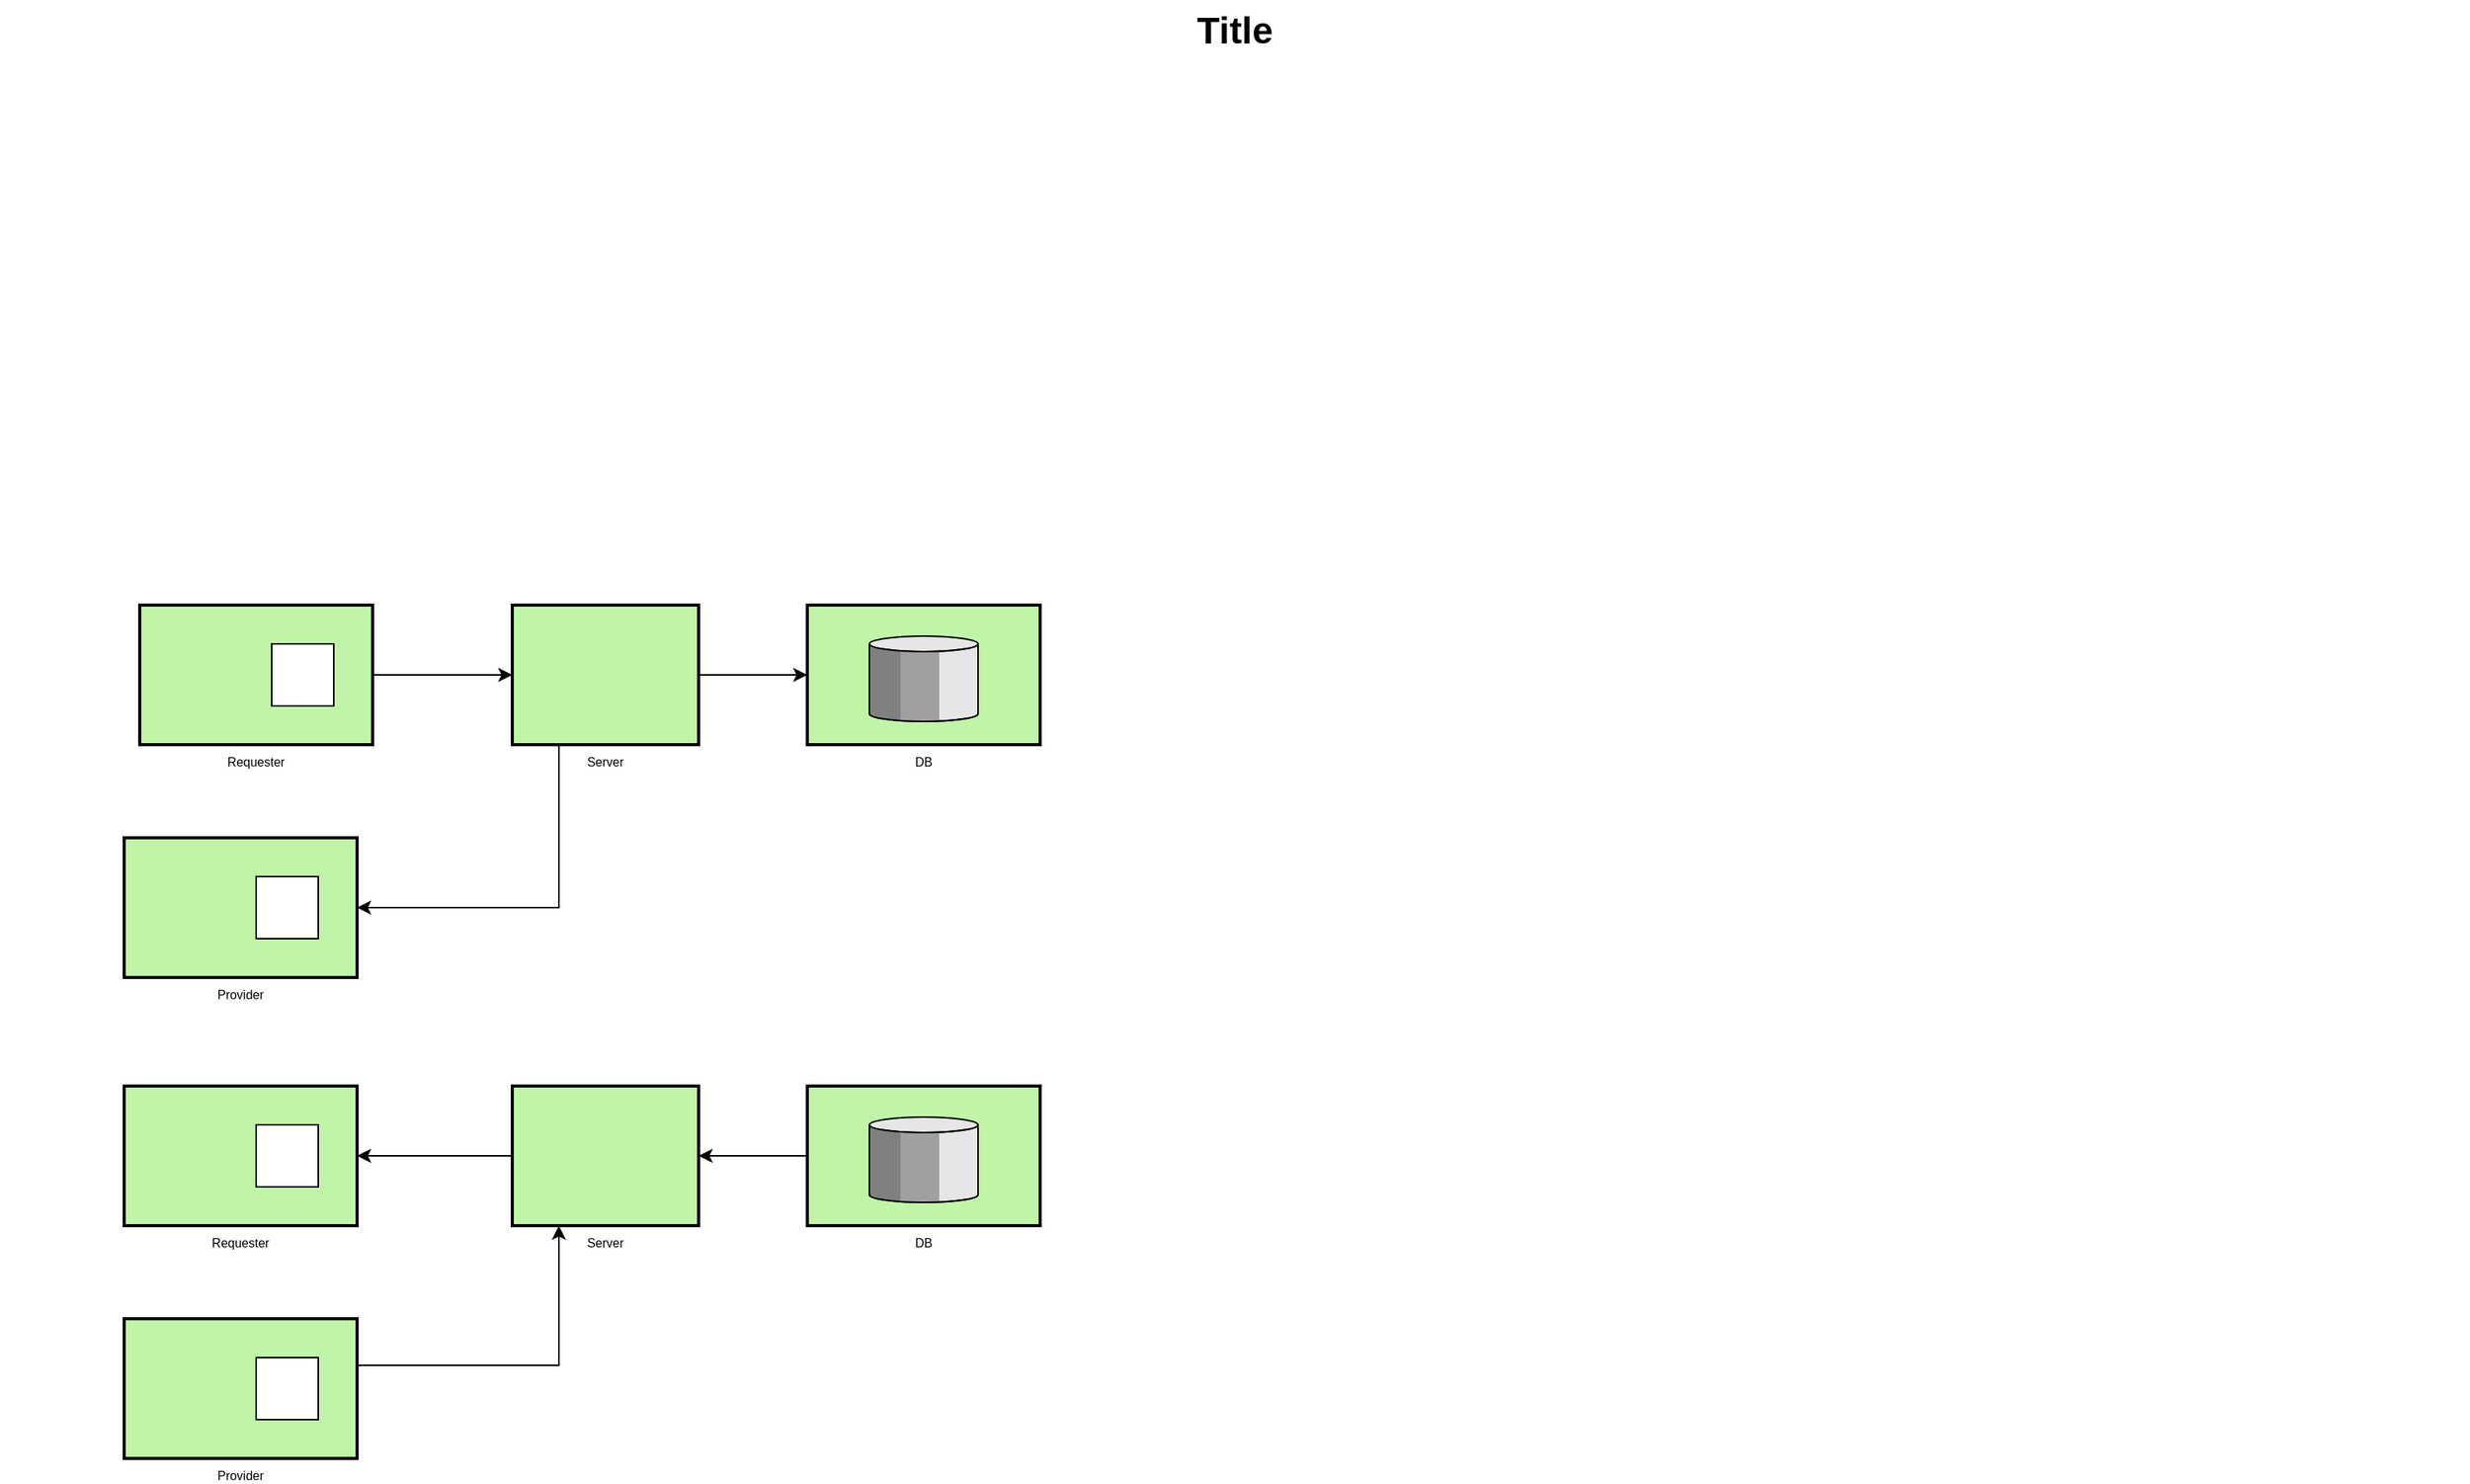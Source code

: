 <mxfile version="20.5.3" type="embed"><diagram name="General Flow" id="74b105a0-9070-1c63-61bc-23e55f88626e"><mxGraphModel dx="610" dy="528" grid="1" gridSize="10" guides="1" tooltips="1" connect="1" arrows="1" fold="1" page="1" pageScale="1.5" pageWidth="1169" pageHeight="826" background="none" math="0" shadow="0"><root><mxCell id="0" style=";html=1;"/><mxCell id="1" style=";html=1;" parent="0"/><mxCell id="10b056a9c633e61c-30" value="Title" style="text;strokeColor=none;fillColor=none;html=1;fontSize=24;fontStyle=1;verticalAlign=middle;align=center;" parent="1" vertex="1"><mxGeometry x="80" y="40" width="1590" height="40" as="geometry"/></mxCell><mxCell id="_7sG-E6vDP2OpQRu1kbX-9" style="edgeStyle=none;rounded=0;orthogonalLoop=1;jettySize=auto;html=1;entryX=0;entryY=0.5;entryDx=0;entryDy=0;" parent="1" source="_7sG-E6vDP2OpQRu1kbX-1" target="_7sG-E6vDP2OpQRu1kbX-6" edge="1"><mxGeometry relative="1" as="geometry"/></mxCell><mxCell id="_7sG-E6vDP2OpQRu1kbX-1" value="Requester" style="strokeWidth=2;dashed=0;align=center;fontSize=8;shape=rect;verticalLabelPosition=bottom;verticalAlign=top;fillColor=#c0f5a9;" parent="1" vertex="1"><mxGeometry x="170" y="430" width="150" height="90" as="geometry"/></mxCell><mxCell id="_7sG-E6vDP2OpQRu1kbX-2" value="" style="strokeWidth=1;dashed=0;align=center;fontSize=8;shape=rect;" parent="_7sG-E6vDP2OpQRu1kbX-1" vertex="1"><mxGeometry x="85" y="25" width="40" height="40" as="geometry"/></mxCell><mxCell id="_7sG-E6vDP2OpQRu1kbX-3" value="Provider" style="strokeWidth=2;dashed=0;align=center;fontSize=8;shape=rect;verticalLabelPosition=bottom;verticalAlign=top;fillColor=#c0f5a9;" parent="1" vertex="1"><mxGeometry x="160" y="580" width="150" height="90" as="geometry"/></mxCell><mxCell id="_7sG-E6vDP2OpQRu1kbX-4" value="" style="strokeWidth=1;dashed=0;align=center;fontSize=8;shape=rect;" parent="_7sG-E6vDP2OpQRu1kbX-3" vertex="1"><mxGeometry x="85" y="25" width="40" height="40" as="geometry"/></mxCell><mxCell id="_7sG-E6vDP2OpQRu1kbX-8" style="edgeStyle=none;rounded=0;orthogonalLoop=1;jettySize=auto;html=1;entryX=0;entryY=0.5;entryDx=0;entryDy=0;entryPerimeter=0;" parent="1" source="_7sG-E6vDP2OpQRu1kbX-6" target="_7sG-E6vDP2OpQRu1kbX-7" edge="1"><mxGeometry relative="1" as="geometry"/></mxCell><mxCell id="_7sG-E6vDP2OpQRu1kbX-11" style="edgeStyle=elbowEdgeStyle;rounded=0;orthogonalLoop=1;jettySize=auto;html=1;entryX=1;entryY=0.5;entryDx=0;entryDy=0;elbow=vertical;exitX=0.25;exitY=1;exitDx=0;exitDy=0;" parent="1" source="_7sG-E6vDP2OpQRu1kbX-6" target="_7sG-E6vDP2OpQRu1kbX-3" edge="1"><mxGeometry relative="1" as="geometry"><mxPoint x="450" y="530" as="sourcePoint"/><Array as="points"><mxPoint x="380" y="625"/></Array></mxGeometry></mxCell><mxCell id="_7sG-E6vDP2OpQRu1kbX-6" value="Server" style="strokeWidth=2;dashed=0;align=center;fontSize=8;shape=rect;fillColor=#c0f5a9;verticalLabelPosition=bottom;verticalAlign=top;" parent="1" vertex="1"><mxGeometry x="410" y="430" width="120" height="90" as="geometry"/></mxCell><mxCell id="_7sG-E6vDP2OpQRu1kbX-7" value="DB" style="strokeWidth=2;outlineConnect=0;dashed=0;align=center;fontSize=8;verticalLabelPosition=bottom;verticalAlign=top;shape=mxgraph.eip.message_store;fillColor=#c0f5a9" parent="1" vertex="1"><mxGeometry x="600" y="430" width="150" height="90" as="geometry"/></mxCell><mxCell id="_7sG-E6vDP2OpQRu1kbX-13" value="Requester" style="strokeWidth=2;dashed=0;align=center;fontSize=8;shape=rect;verticalLabelPosition=bottom;verticalAlign=top;fillColor=#c0f5a9;" parent="1" vertex="1"><mxGeometry x="160" y="740" width="150" height="90" as="geometry"/></mxCell><mxCell id="_7sG-E6vDP2OpQRu1kbX-14" value="" style="strokeWidth=1;dashed=0;align=center;fontSize=8;shape=rect;" parent="_7sG-E6vDP2OpQRu1kbX-13" vertex="1"><mxGeometry x="85" y="25" width="40" height="40" as="geometry"/></mxCell><mxCell id="_7sG-E6vDP2OpQRu1kbX-23" style="edgeStyle=elbowEdgeStyle;rounded=0;orthogonalLoop=1;jettySize=auto;elbow=vertical;html=1;entryX=0.25;entryY=1;entryDx=0;entryDy=0;" parent="1" source="_7sG-E6vDP2OpQRu1kbX-15" target="_7sG-E6vDP2OpQRu1kbX-19" edge="1"><mxGeometry relative="1" as="geometry"><mxPoint x="480" y="930" as="targetPoint"/><Array as="points"><mxPoint x="450" y="920"/></Array></mxGeometry></mxCell><mxCell id="_7sG-E6vDP2OpQRu1kbX-15" value="Provider" style="strokeWidth=2;dashed=0;align=center;fontSize=8;shape=rect;verticalLabelPosition=bottom;verticalAlign=top;fillColor=#c0f5a9;" parent="1" vertex="1"><mxGeometry x="160" y="890" width="150" height="90" as="geometry"/></mxCell><mxCell id="_7sG-E6vDP2OpQRu1kbX-16" value="" style="strokeWidth=1;dashed=0;align=center;fontSize=8;shape=rect;" parent="_7sG-E6vDP2OpQRu1kbX-15" vertex="1"><mxGeometry x="85" y="25" width="40" height="40" as="geometry"/></mxCell><mxCell id="_7sG-E6vDP2OpQRu1kbX-24" style="edgeStyle=elbowEdgeStyle;rounded=0;orthogonalLoop=1;jettySize=auto;elbow=vertical;html=1;entryX=1;entryY=0.5;entryDx=0;entryDy=0;" parent="1" source="_7sG-E6vDP2OpQRu1kbX-19" target="_7sG-E6vDP2OpQRu1kbX-13" edge="1"><mxGeometry relative="1" as="geometry"/></mxCell><mxCell id="_7sG-E6vDP2OpQRu1kbX-19" value="Server" style="strokeWidth=2;dashed=0;align=center;fontSize=8;shape=rect;fillColor=#c0f5a9;verticalLabelPosition=bottom;verticalAlign=top;" parent="1" vertex="1"><mxGeometry x="410" y="740" width="120" height="90" as="geometry"/></mxCell><mxCell id="_7sG-E6vDP2OpQRu1kbX-25" style="edgeStyle=elbowEdgeStyle;rounded=0;orthogonalLoop=1;jettySize=auto;elbow=vertical;html=1;entryX=1;entryY=0.5;entryDx=0;entryDy=0;" parent="1" source="_7sG-E6vDP2OpQRu1kbX-20" target="_7sG-E6vDP2OpQRu1kbX-19" edge="1"><mxGeometry relative="1" as="geometry"/></mxCell><mxCell id="_7sG-E6vDP2OpQRu1kbX-20" value="DB" style="strokeWidth=2;outlineConnect=0;dashed=0;align=center;fontSize=8;verticalLabelPosition=bottom;verticalAlign=top;shape=mxgraph.eip.message_store;fillColor=#c0f5a9" parent="1" vertex="1"><mxGeometry x="600" y="740" width="150" height="90" as="geometry"/></mxCell></root></mxGraphModel></diagram></mxfile>